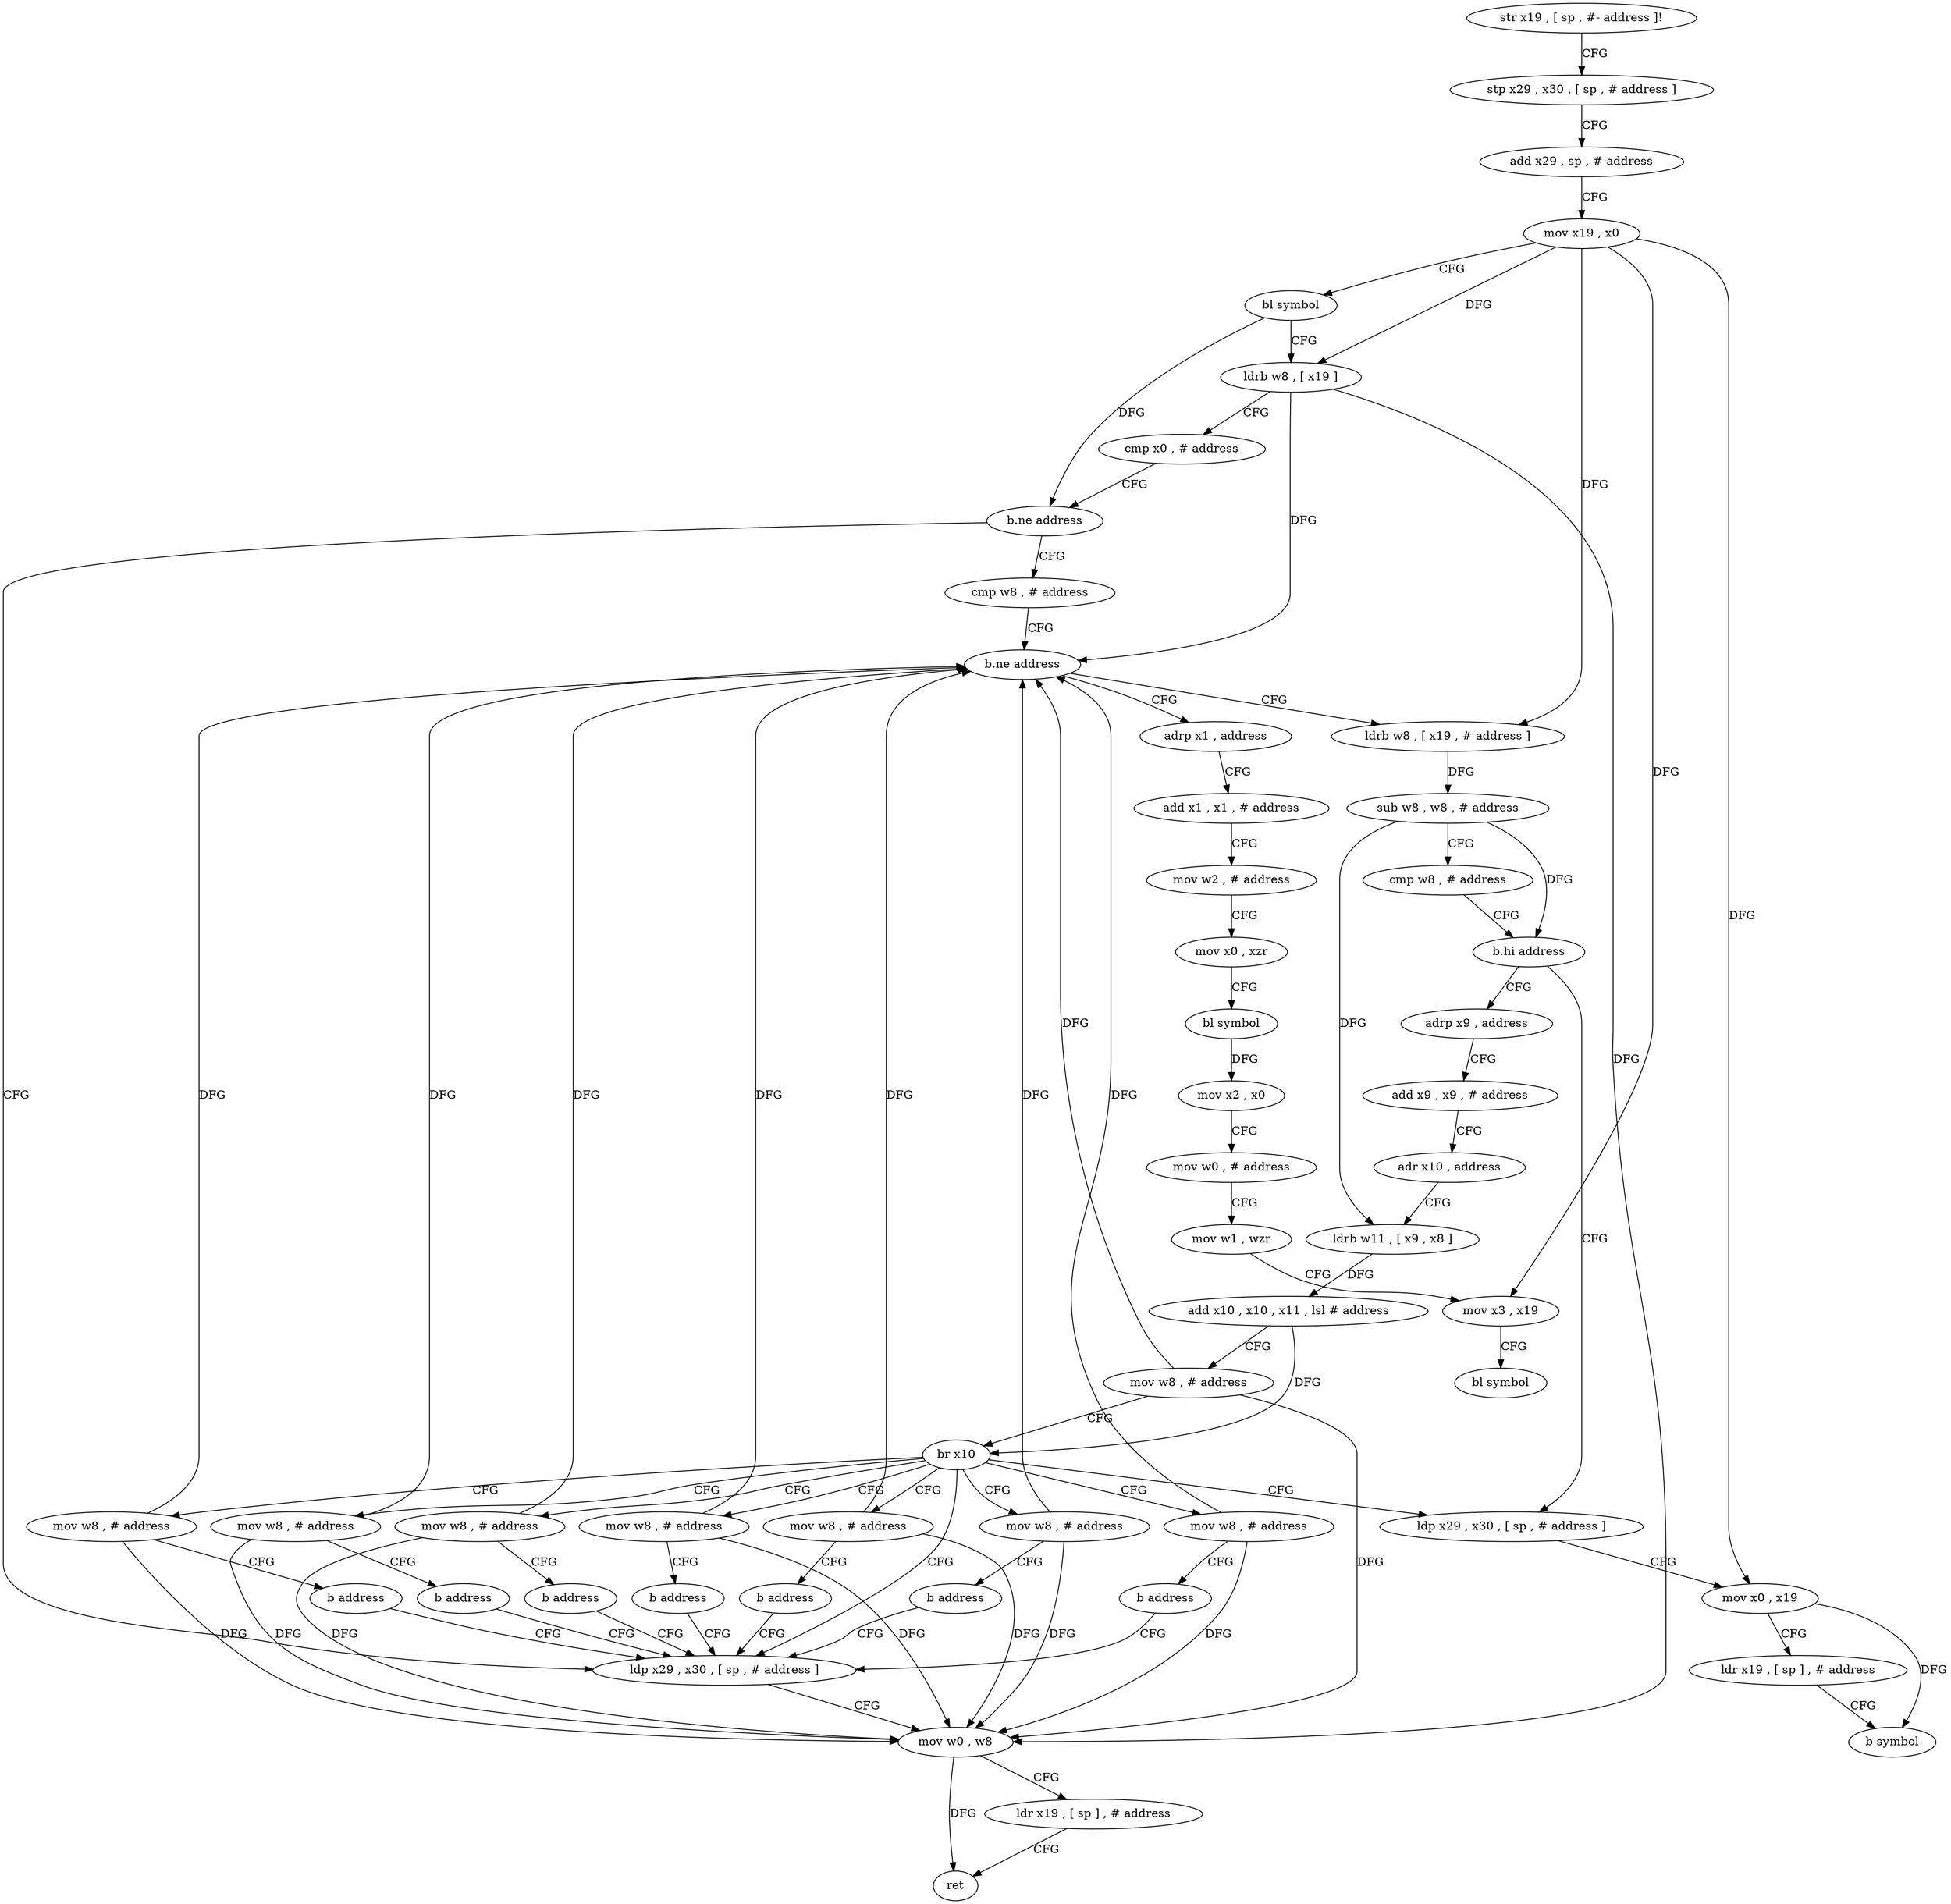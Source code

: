 digraph "func" {
"4208188" [label = "str x19 , [ sp , #- address ]!" ]
"4208192" [label = "stp x29 , x30 , [ sp , # address ]" ]
"4208196" [label = "add x29 , sp , # address" ]
"4208200" [label = "mov x19 , x0" ]
"4208204" [label = "bl symbol" ]
"4208208" [label = "ldrb w8 , [ x19 ]" ]
"4208212" [label = "cmp x0 , # address" ]
"4208216" [label = "b.ne address" ]
"4208236" [label = "cmp w8 , # address" ]
"4208220" [label = "ldp x29 , x30 , [ sp , # address ]" ]
"4208240" [label = "b.ne address" ]
"4208360" [label = "adrp x1 , address" ]
"4208244" [label = "ldrb w8 , [ x19 , # address ]" ]
"4208224" [label = "mov w0 , w8" ]
"4208228" [label = "ldr x19 , [ sp ] , # address" ]
"4208232" [label = "ret" ]
"4208364" [label = "add x1 , x1 , # address" ]
"4208368" [label = "mov w2 , # address" ]
"4208372" [label = "mov x0 , xzr" ]
"4208376" [label = "bl symbol" ]
"4208380" [label = "mov x2 , x0" ]
"4208384" [label = "mov w0 , # address" ]
"4208388" [label = "mov w1 , wzr" ]
"4208392" [label = "mov x3 , x19" ]
"4208396" [label = "bl symbol" ]
"4208248" [label = "sub w8 , w8 , # address" ]
"4208252" [label = "cmp w8 , # address" ]
"4208256" [label = "b.hi address" ]
"4208296" [label = "ldp x29 , x30 , [ sp , # address ]" ]
"4208260" [label = "adrp x9 , address" ]
"4208300" [label = "mov x0 , x19" ]
"4208304" [label = "ldr x19 , [ sp ] , # address" ]
"4208308" [label = "b symbol" ]
"4208264" [label = "add x9 , x9 , # address" ]
"4208268" [label = "adr x10 , address" ]
"4208272" [label = "ldrb w11 , [ x9 , x8 ]" ]
"4208276" [label = "add x10 , x10 , x11 , lsl # address" ]
"4208280" [label = "mov w8 , # address" ]
"4208284" [label = "br x10" ]
"4208288" [label = "mov w8 , # address" ]
"4208312" [label = "mov w8 , # address" ]
"4208320" [label = "mov w8 , # address" ]
"4208328" [label = "mov w8 , # address" ]
"4208336" [label = "mov w8 , # address" ]
"4208344" [label = "mov w8 , # address" ]
"4208352" [label = "mov w8 , # address" ]
"4208292" [label = "b address" ]
"4208316" [label = "b address" ]
"4208324" [label = "b address" ]
"4208332" [label = "b address" ]
"4208340" [label = "b address" ]
"4208348" [label = "b address" ]
"4208356" [label = "b address" ]
"4208188" -> "4208192" [ label = "CFG" ]
"4208192" -> "4208196" [ label = "CFG" ]
"4208196" -> "4208200" [ label = "CFG" ]
"4208200" -> "4208204" [ label = "CFG" ]
"4208200" -> "4208208" [ label = "DFG" ]
"4208200" -> "4208392" [ label = "DFG" ]
"4208200" -> "4208244" [ label = "DFG" ]
"4208200" -> "4208300" [ label = "DFG" ]
"4208204" -> "4208208" [ label = "CFG" ]
"4208204" -> "4208216" [ label = "DFG" ]
"4208208" -> "4208212" [ label = "CFG" ]
"4208208" -> "4208240" [ label = "DFG" ]
"4208208" -> "4208224" [ label = "DFG" ]
"4208212" -> "4208216" [ label = "CFG" ]
"4208216" -> "4208236" [ label = "CFG" ]
"4208216" -> "4208220" [ label = "CFG" ]
"4208236" -> "4208240" [ label = "CFG" ]
"4208220" -> "4208224" [ label = "CFG" ]
"4208240" -> "4208360" [ label = "CFG" ]
"4208240" -> "4208244" [ label = "CFG" ]
"4208360" -> "4208364" [ label = "CFG" ]
"4208244" -> "4208248" [ label = "DFG" ]
"4208224" -> "4208228" [ label = "CFG" ]
"4208224" -> "4208232" [ label = "DFG" ]
"4208228" -> "4208232" [ label = "CFG" ]
"4208364" -> "4208368" [ label = "CFG" ]
"4208368" -> "4208372" [ label = "CFG" ]
"4208372" -> "4208376" [ label = "CFG" ]
"4208376" -> "4208380" [ label = "DFG" ]
"4208380" -> "4208384" [ label = "CFG" ]
"4208384" -> "4208388" [ label = "CFG" ]
"4208388" -> "4208392" [ label = "CFG" ]
"4208392" -> "4208396" [ label = "CFG" ]
"4208248" -> "4208252" [ label = "CFG" ]
"4208248" -> "4208256" [ label = "DFG" ]
"4208248" -> "4208272" [ label = "DFG" ]
"4208252" -> "4208256" [ label = "CFG" ]
"4208256" -> "4208296" [ label = "CFG" ]
"4208256" -> "4208260" [ label = "CFG" ]
"4208296" -> "4208300" [ label = "CFG" ]
"4208260" -> "4208264" [ label = "CFG" ]
"4208300" -> "4208304" [ label = "CFG" ]
"4208300" -> "4208308" [ label = "DFG" ]
"4208304" -> "4208308" [ label = "CFG" ]
"4208264" -> "4208268" [ label = "CFG" ]
"4208268" -> "4208272" [ label = "CFG" ]
"4208272" -> "4208276" [ label = "DFG" ]
"4208276" -> "4208280" [ label = "CFG" ]
"4208276" -> "4208284" [ label = "DFG" ]
"4208280" -> "4208284" [ label = "CFG" ]
"4208280" -> "4208240" [ label = "DFG" ]
"4208280" -> "4208224" [ label = "DFG" ]
"4208284" -> "4208220" [ label = "CFG" ]
"4208284" -> "4208288" [ label = "CFG" ]
"4208284" -> "4208296" [ label = "CFG" ]
"4208284" -> "4208312" [ label = "CFG" ]
"4208284" -> "4208320" [ label = "CFG" ]
"4208284" -> "4208328" [ label = "CFG" ]
"4208284" -> "4208336" [ label = "CFG" ]
"4208284" -> "4208344" [ label = "CFG" ]
"4208284" -> "4208352" [ label = "CFG" ]
"4208288" -> "4208292" [ label = "CFG" ]
"4208288" -> "4208240" [ label = "DFG" ]
"4208288" -> "4208224" [ label = "DFG" ]
"4208312" -> "4208316" [ label = "CFG" ]
"4208312" -> "4208240" [ label = "DFG" ]
"4208312" -> "4208224" [ label = "DFG" ]
"4208320" -> "4208324" [ label = "CFG" ]
"4208320" -> "4208240" [ label = "DFG" ]
"4208320" -> "4208224" [ label = "DFG" ]
"4208328" -> "4208332" [ label = "CFG" ]
"4208328" -> "4208240" [ label = "DFG" ]
"4208328" -> "4208224" [ label = "DFG" ]
"4208336" -> "4208340" [ label = "CFG" ]
"4208336" -> "4208240" [ label = "DFG" ]
"4208336" -> "4208224" [ label = "DFG" ]
"4208344" -> "4208348" [ label = "CFG" ]
"4208344" -> "4208240" [ label = "DFG" ]
"4208344" -> "4208224" [ label = "DFG" ]
"4208352" -> "4208356" [ label = "CFG" ]
"4208352" -> "4208240" [ label = "DFG" ]
"4208352" -> "4208224" [ label = "DFG" ]
"4208292" -> "4208220" [ label = "CFG" ]
"4208316" -> "4208220" [ label = "CFG" ]
"4208324" -> "4208220" [ label = "CFG" ]
"4208332" -> "4208220" [ label = "CFG" ]
"4208340" -> "4208220" [ label = "CFG" ]
"4208348" -> "4208220" [ label = "CFG" ]
"4208356" -> "4208220" [ label = "CFG" ]
}
